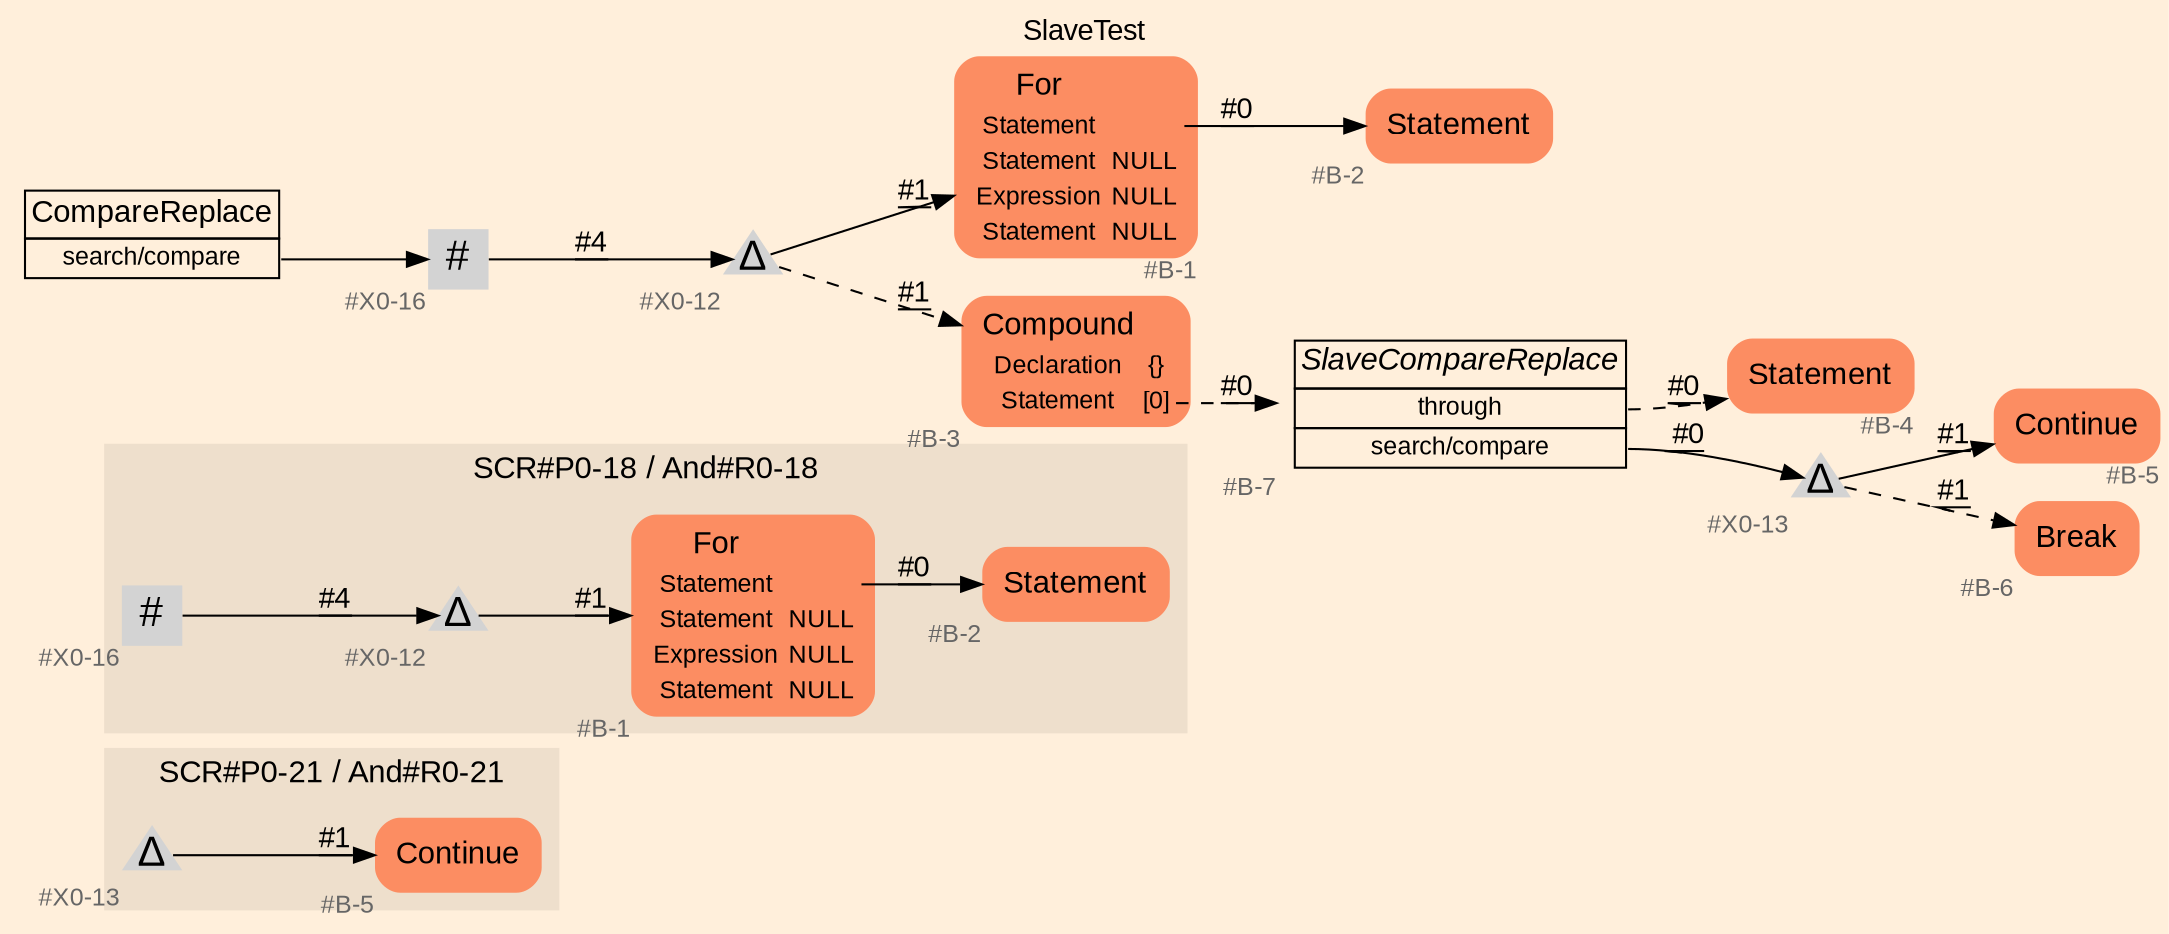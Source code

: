 digraph "SlaveTest" {
label = "SlaveTest"
labelloc = t
graph [
    rankdir = "LR"
    ranksep = 0.3
    bgcolor = antiquewhite1
    color = black
    fontcolor = black
    fontname = "Arial"
];
node [
    fontname = "Arial"
];
edge [
    fontname = "Arial"
];

// -------------------- figure And#R0-21 --------------------
// -------- region And#R0-21 ----------
subgraph "clusterAnd#R0-21" {
    label = "SCR#P0-21 / And#R0-21"
    style = "filled"
    color = antiquewhite2
    fontsize = "15"
    // -------- block And#R0-21/#B-5 ----------
    "And#R0-21/#B-5" [
        fillcolor = "/set28/2"
        xlabel = "#B-5"
        fontsize = "12"
        fontcolor = grey40
        shape = "plaintext"
        label = <<TABLE BORDER="0" CELLBORDER="0" CELLSPACING="0">
         <TR><TD><FONT COLOR="black" POINT-SIZE="15">Continue</FONT></TD></TR>
        </TABLE>>
        style = "rounded,filled"
    ];
    
    // -------- block And#R0-21/#X0-13 ----------
    "And#R0-21/#X0-13" [
        xlabel = "#X0-13"
        fontsize = "12"
        fontcolor = grey40
        shape = "triangle"
        label = <<FONT COLOR="black" POINT-SIZE="20">Δ</FONT>>
        style = "filled"
        penwidth = 0.0
        fixedsize = true
        width = 0.4
        height = 0.4
    ];
    
}

"And#R0-21/#X0-13" -> "And#R0-21/#B-5" [
    label = "#1"
    decorate = true
    color = black
    fontcolor = black
];


// -------------------- figure And#R0-18 --------------------
// -------- region And#R0-18 ----------
subgraph "clusterAnd#R0-18" {
    label = "SCR#P0-18 / And#R0-18"
    style = "filled"
    color = antiquewhite2
    fontsize = "15"
    // -------- block And#R0-18/#B-1 ----------
    "And#R0-18/#B-1" [
        fillcolor = "/set28/2"
        xlabel = "#B-1"
        fontsize = "12"
        fontcolor = grey40
        shape = "plaintext"
        label = <<TABLE BORDER="0" CELLBORDER="0" CELLSPACING="0">
         <TR><TD><FONT COLOR="black" POINT-SIZE="15">For</FONT></TD></TR>
         <TR><TD><FONT COLOR="black" POINT-SIZE="12">Statement</FONT></TD><TD PORT="port0"></TD></TR>
         <TR><TD><FONT COLOR="black" POINT-SIZE="12">Statement</FONT></TD><TD PORT="port1"><FONT COLOR="black" POINT-SIZE="12">NULL</FONT></TD></TR>
         <TR><TD><FONT COLOR="black" POINT-SIZE="12">Expression</FONT></TD><TD PORT="port2"><FONT COLOR="black" POINT-SIZE="12">NULL</FONT></TD></TR>
         <TR><TD><FONT COLOR="black" POINT-SIZE="12">Statement</FONT></TD><TD PORT="port3"><FONT COLOR="black" POINT-SIZE="12">NULL</FONT></TD></TR>
        </TABLE>>
        style = "rounded,filled"
    ];
    
    // -------- block And#R0-18/#X0-16 ----------
    "And#R0-18/#X0-16" [
        xlabel = "#X0-16"
        fontsize = "12"
        fontcolor = grey40
        shape = "square"
        label = <<FONT COLOR="black" POINT-SIZE="20">#</FONT>>
        style = "filled"
        penwidth = 0.0
        fixedsize = true
        width = 0.4
        height = 0.4
    ];
    
    // -------- block And#R0-18/#X0-12 ----------
    "And#R0-18/#X0-12" [
        xlabel = "#X0-12"
        fontsize = "12"
        fontcolor = grey40
        shape = "triangle"
        label = <<FONT COLOR="black" POINT-SIZE="20">Δ</FONT>>
        style = "filled"
        penwidth = 0.0
        fixedsize = true
        width = 0.4
        height = 0.4
    ];
    
    // -------- block And#R0-18/#B-2 ----------
    "And#R0-18/#B-2" [
        fillcolor = "/set28/2"
        xlabel = "#B-2"
        fontsize = "12"
        fontcolor = grey40
        shape = "plaintext"
        label = <<TABLE BORDER="0" CELLBORDER="0" CELLSPACING="0">
         <TR><TD><FONT COLOR="black" POINT-SIZE="15">Statement</FONT></TD></TR>
        </TABLE>>
        style = "rounded,filled"
    ];
    
}

"And#R0-18/#B-1":port0 -> "And#R0-18/#B-2" [
    label = "#0"
    decorate = true
    color = black
    fontcolor = black
];

"And#R0-18/#X0-16" -> "And#R0-18/#X0-12" [
    label = "#4"
    decorate = true
    color = black
    fontcolor = black
];

"And#R0-18/#X0-12" -> "And#R0-18/#B-1" [
    label = "#1"
    decorate = true
    color = black
    fontcolor = black
];


// -------------------- transformation figure --------------------
// -------- block CR#X0-17 ----------
"CR#X0-17" [
    fillcolor = antiquewhite1
    fontsize = "12"
    fontcolor = grey40
    shape = "plaintext"
    label = <<TABLE BORDER="0" CELLBORDER="1" CELLSPACING="0">
     <TR><TD><FONT COLOR="black" POINT-SIZE="15">CompareReplace</FONT></TD></TR>
     <TR><TD PORT="port0"><FONT COLOR="black" POINT-SIZE="12">search/compare</FONT></TD></TR>
    </TABLE>>
    style = "filled"
    color = black
];

// -------- block #X0-16 ----------
"#X0-16" [
    xlabel = "#X0-16"
    fontsize = "12"
    fontcolor = grey40
    shape = "square"
    label = <<FONT COLOR="black" POINT-SIZE="20">#</FONT>>
    style = "filled"
    penwidth = 0.0
    fixedsize = true
    width = 0.4
    height = 0.4
];

// -------- block #X0-12 ----------
"#X0-12" [
    xlabel = "#X0-12"
    fontsize = "12"
    fontcolor = grey40
    shape = "triangle"
    label = <<FONT COLOR="black" POINT-SIZE="20">Δ</FONT>>
    style = "filled"
    penwidth = 0.0
    fixedsize = true
    width = 0.4
    height = 0.4
];

// -------- block #B-1 ----------
"#B-1" [
    fillcolor = "/set28/2"
    xlabel = "#B-1"
    fontsize = "12"
    fontcolor = grey40
    shape = "plaintext"
    label = <<TABLE BORDER="0" CELLBORDER="0" CELLSPACING="0">
     <TR><TD><FONT COLOR="black" POINT-SIZE="15">For</FONT></TD></TR>
     <TR><TD><FONT COLOR="black" POINT-SIZE="12">Statement</FONT></TD><TD PORT="port0"></TD></TR>
     <TR><TD><FONT COLOR="black" POINT-SIZE="12">Statement</FONT></TD><TD PORT="port1"><FONT COLOR="black" POINT-SIZE="12">NULL</FONT></TD></TR>
     <TR><TD><FONT COLOR="black" POINT-SIZE="12">Expression</FONT></TD><TD PORT="port2"><FONT COLOR="black" POINT-SIZE="12">NULL</FONT></TD></TR>
     <TR><TD><FONT COLOR="black" POINT-SIZE="12">Statement</FONT></TD><TD PORT="port3"><FONT COLOR="black" POINT-SIZE="12">NULL</FONT></TD></TR>
    </TABLE>>
    style = "rounded,filled"
];

// -------- block #B-2 ----------
"#B-2" [
    fillcolor = "/set28/2"
    xlabel = "#B-2"
    fontsize = "12"
    fontcolor = grey40
    shape = "plaintext"
    label = <<TABLE BORDER="0" CELLBORDER="0" CELLSPACING="0">
     <TR><TD><FONT COLOR="black" POINT-SIZE="15">Statement</FONT></TD></TR>
    </TABLE>>
    style = "rounded,filled"
];

// -------- block #B-3 ----------
"#B-3" [
    fillcolor = "/set28/2"
    xlabel = "#B-3"
    fontsize = "12"
    fontcolor = grey40
    shape = "plaintext"
    label = <<TABLE BORDER="0" CELLBORDER="0" CELLSPACING="0">
     <TR><TD><FONT COLOR="black" POINT-SIZE="15">Compound</FONT></TD></TR>
     <TR><TD><FONT COLOR="black" POINT-SIZE="12">Declaration</FONT></TD><TD PORT="port0"><FONT COLOR="black" POINT-SIZE="12">{}</FONT></TD></TR>
     <TR><TD><FONT COLOR="black" POINT-SIZE="12">Statement</FONT></TD><TD PORT="port1"><FONT COLOR="black" POINT-SIZE="12">[0]</FONT></TD></TR>
    </TABLE>>
    style = "rounded,filled"
];

// -------- block #B-7 ----------
"#B-7" [
    fillcolor = antiquewhite1
    xlabel = "#B-7"
    fontsize = "12"
    fontcolor = grey40
    shape = "plaintext"
    label = <<TABLE BORDER="0" CELLBORDER="1" CELLSPACING="0">
     <TR><TD><FONT COLOR="black" POINT-SIZE="15"><I>SlaveCompareReplace</I></FONT></TD></TR>
     <TR><TD PORT="port0"><FONT COLOR="black" POINT-SIZE="12">through</FONT></TD></TR>
     <TR><TD PORT="port1"><FONT COLOR="black" POINT-SIZE="12">search/compare</FONT></TD></TR>
    </TABLE>>
    style = "filled"
    color = black
];

// -------- block #B-4 ----------
"#B-4" [
    fillcolor = "/set28/2"
    xlabel = "#B-4"
    fontsize = "12"
    fontcolor = grey40
    shape = "plaintext"
    label = <<TABLE BORDER="0" CELLBORDER="0" CELLSPACING="0">
     <TR><TD><FONT COLOR="black" POINT-SIZE="15">Statement</FONT></TD></TR>
    </TABLE>>
    style = "rounded,filled"
];

// -------- block #X0-13 ----------
"#X0-13" [
    xlabel = "#X0-13"
    fontsize = "12"
    fontcolor = grey40
    shape = "triangle"
    label = <<FONT COLOR="black" POINT-SIZE="20">Δ</FONT>>
    style = "filled"
    penwidth = 0.0
    fixedsize = true
    width = 0.4
    height = 0.4
];

// -------- block #B-5 ----------
"#B-5" [
    fillcolor = "/set28/2"
    xlabel = "#B-5"
    fontsize = "12"
    fontcolor = grey40
    shape = "plaintext"
    label = <<TABLE BORDER="0" CELLBORDER="0" CELLSPACING="0">
     <TR><TD><FONT COLOR="black" POINT-SIZE="15">Continue</FONT></TD></TR>
    </TABLE>>
    style = "rounded,filled"
];

// -------- block #B-6 ----------
"#B-6" [
    fillcolor = "/set28/2"
    xlabel = "#B-6"
    fontsize = "12"
    fontcolor = grey40
    shape = "plaintext"
    label = <<TABLE BORDER="0" CELLBORDER="0" CELLSPACING="0">
     <TR><TD><FONT COLOR="black" POINT-SIZE="15">Break</FONT></TD></TR>
    </TABLE>>
    style = "rounded,filled"
];

"CR#X0-17":port0 -> "#X0-16" [
    label = ""
    decorate = true
    color = black
    fontcolor = black
];

"#X0-16" -> "#X0-12" [
    label = "#4"
    decorate = true
    color = black
    fontcolor = black
];

"#X0-12" -> "#B-1" [
    label = "#1"
    decorate = true
    color = black
    fontcolor = black
];

"#X0-12" -> "#B-3" [
    style="dashed"
    label = "#1"
    decorate = true
    color = black
    fontcolor = black
];

"#B-1":port0 -> "#B-2" [
    label = "#0"
    decorate = true
    color = black
    fontcolor = black
];

"#B-3":port1 -> "#B-7" [
    style="dashed"
    label = "#0"
    decorate = true
    color = black
    fontcolor = black
];

"#B-7":port0 -> "#B-4" [
    style="dashed"
    label = "#0"
    decorate = true
    color = black
    fontcolor = black
];

"#B-7":port1 -> "#X0-13" [
    label = " #0"
    decorate = true
    color = black
    fontcolor = black
];

"#X0-13" -> "#B-5" [
    label = "#1"
    decorate = true
    color = black
    fontcolor = black
];

"#X0-13" -> "#B-6" [
    style="dashed"
    label = "#1"
    decorate = true
    color = black
    fontcolor = black
];


}
